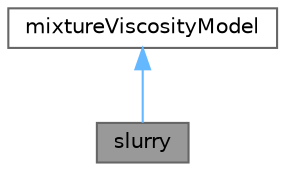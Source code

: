 digraph "slurry"
{
 // LATEX_PDF_SIZE
  bgcolor="transparent";
  edge [fontname=Helvetica,fontsize=10,labelfontname=Helvetica,labelfontsize=10];
  node [fontname=Helvetica,fontsize=10,shape=box,height=0.2,width=0.4];
  Node1 [id="Node000001",label="slurry",height=0.2,width=0.4,color="gray40", fillcolor="grey60", style="filled", fontcolor="black",tooltip="Thomas' viscosity correction for slurry."];
  Node2 -> Node1 [id="edge1_Node000001_Node000002",dir="back",color="steelblue1",style="solid",tooltip=" "];
  Node2 [id="Node000002",label="mixtureViscosityModel",height=0.2,width=0.4,color="gray40", fillcolor="white", style="filled",URL="$classFoam_1_1mixtureViscosityModel.html",tooltip="An abstract base class for incompressible mixtureViscosityModels."];
}
